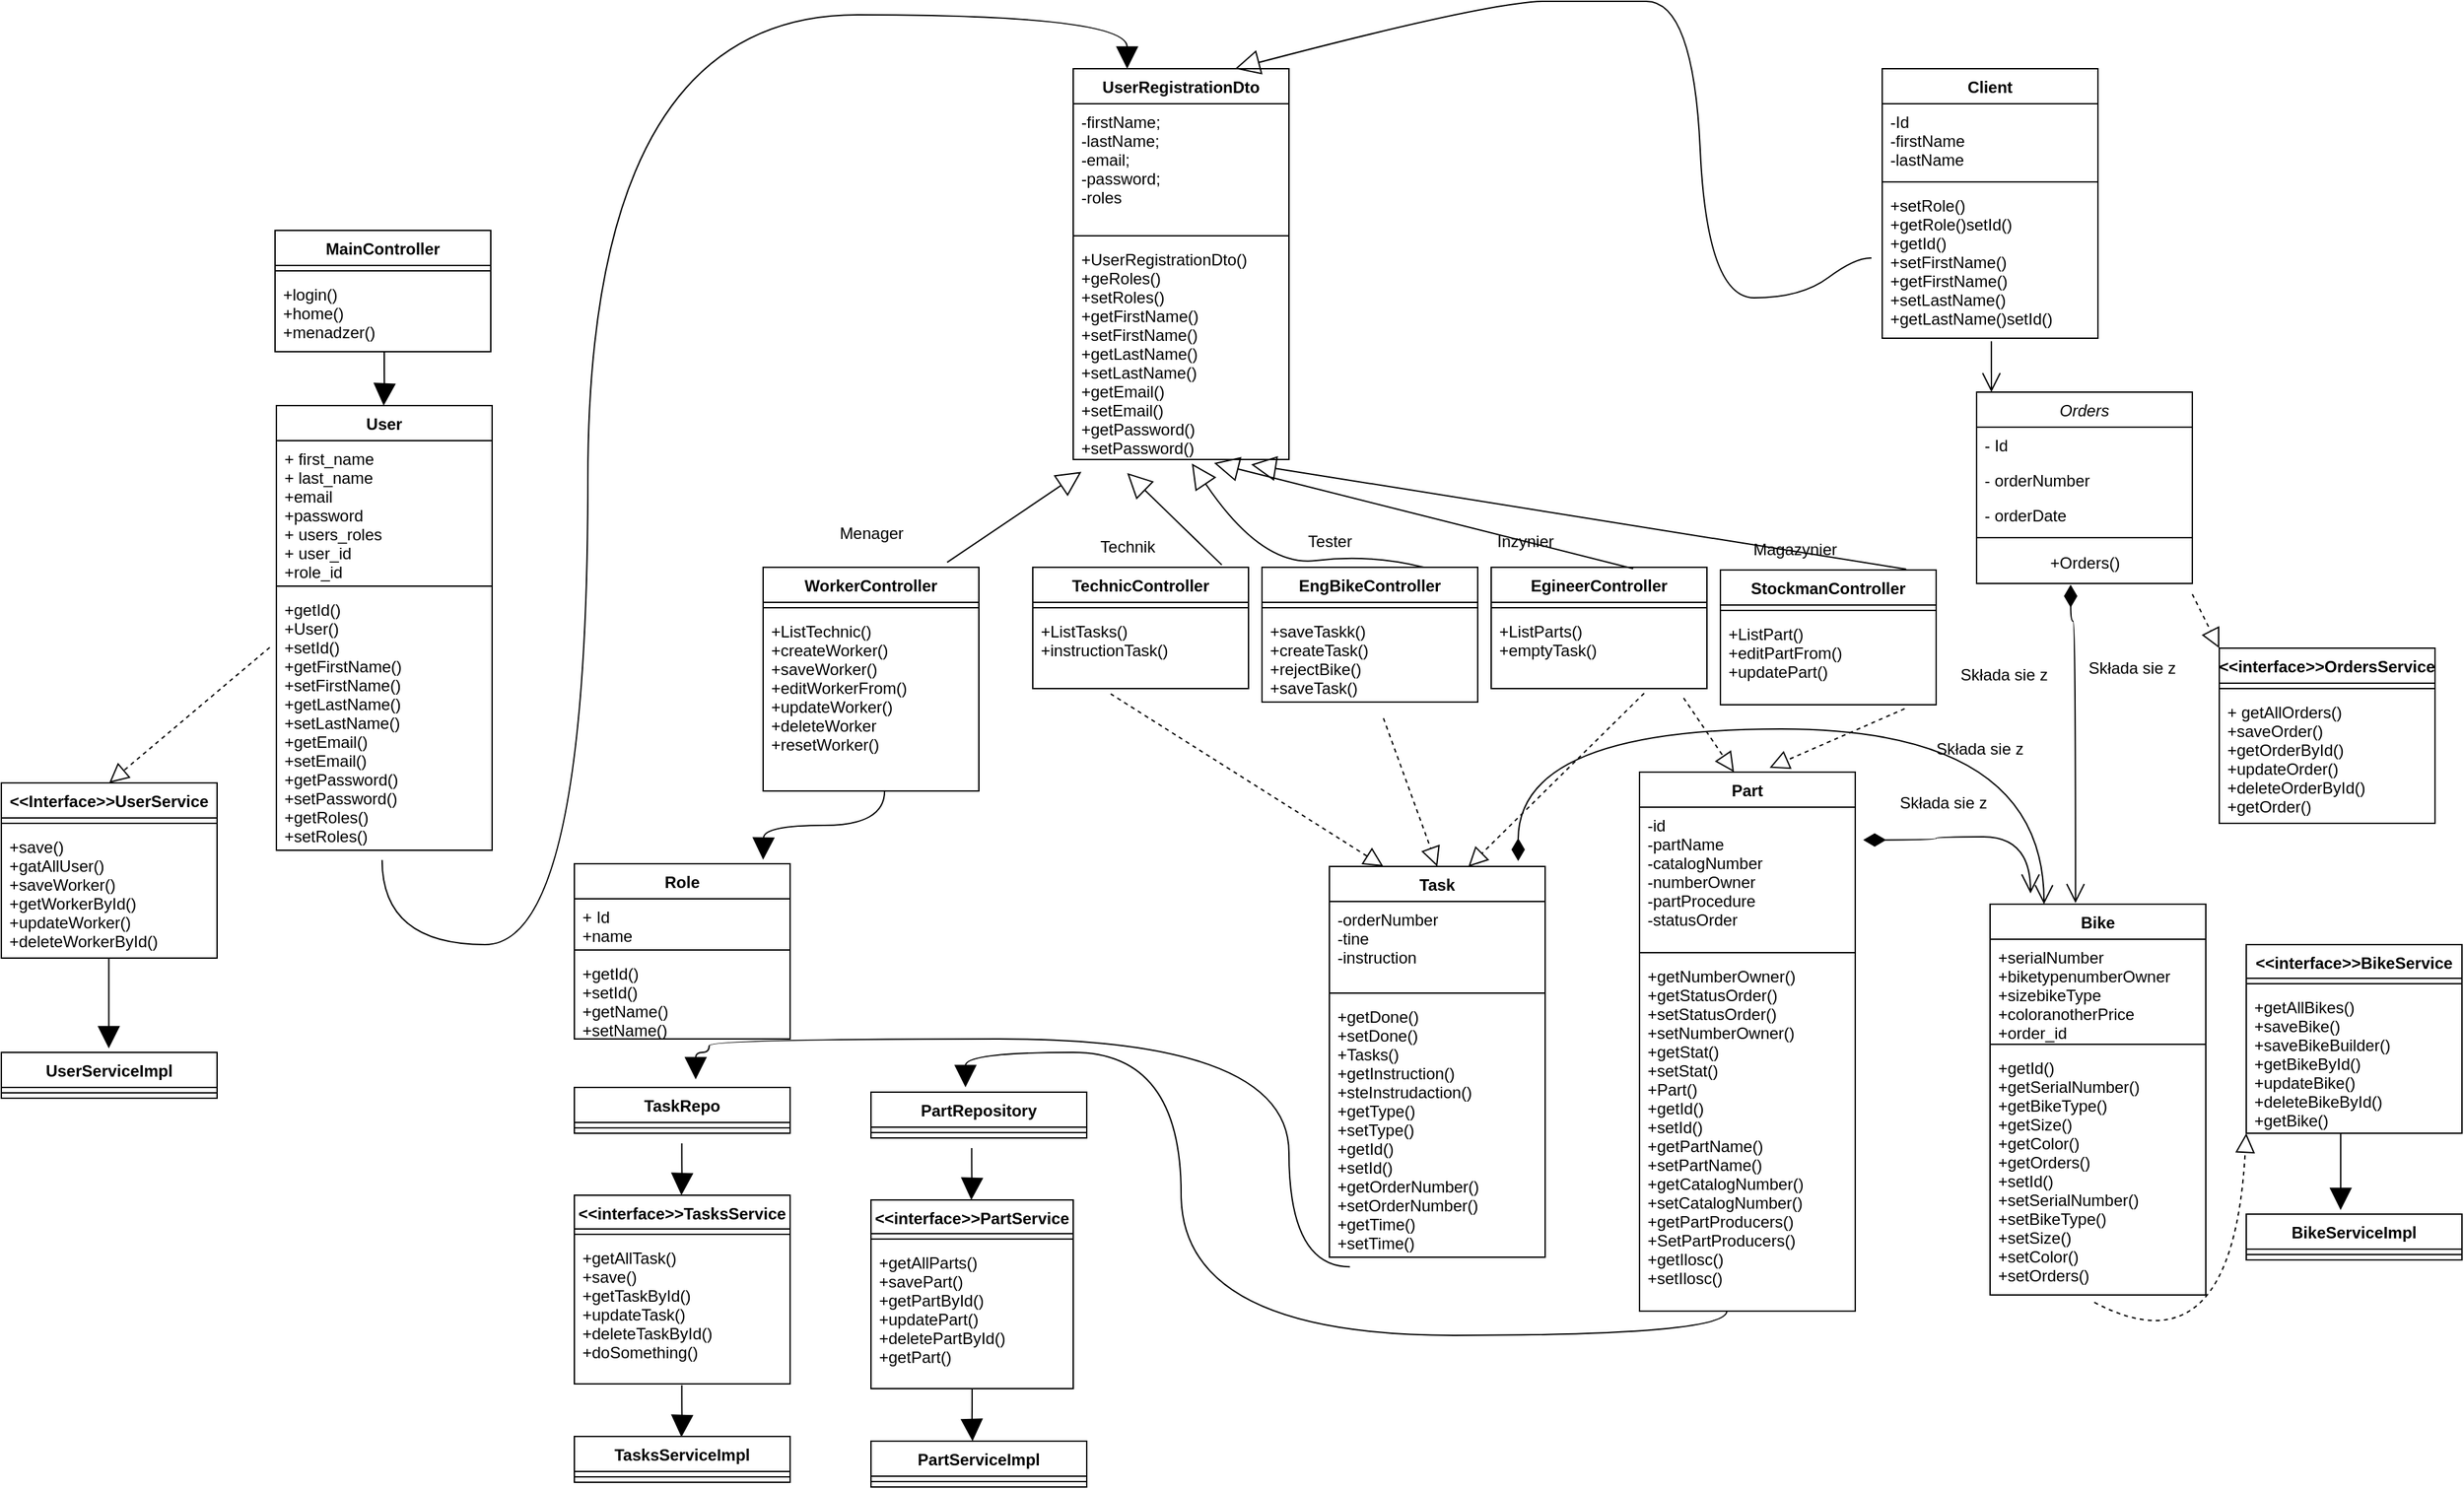 <mxfile version="20.8.10" type="device"><diagram id="C5RBs43oDa-KdzZeNtuy" name="Page-1"><mxGraphModel dx="4467" dy="2949" grid="1" gridSize="10" guides="1" tooltips="1" connect="1" arrows="1" fold="1" page="1" pageScale="1" pageWidth="827" pageHeight="1169" math="0" shadow="0"><root><mxCell id="WIyWlLk6GJQsqaUBKTNV-0"/><mxCell id="WIyWlLk6GJQsqaUBKTNV-1" parent="WIyWlLk6GJQsqaUBKTNV-0"/><mxCell id="zkfFHV4jXpPFQw0GAbJ--0" value="Orders" style="swimlane;fontStyle=2;align=center;verticalAlign=top;childLayout=stackLayout;horizontal=1;startSize=26;horizontalStack=0;resizeParent=1;resizeLast=0;collapsible=1;marginBottom=0;rounded=0;shadow=0;strokeWidth=1;" parent="WIyWlLk6GJQsqaUBKTNV-1" vertex="1"><mxGeometry x="870" width="160" height="142" as="geometry"><mxRectangle x="230" y="140" width="160" height="26" as="alternateBounds"/></mxGeometry></mxCell><mxCell id="zkfFHV4jXpPFQw0GAbJ--1" value="- Id" style="text;align=left;verticalAlign=top;spacingLeft=4;spacingRight=4;overflow=hidden;rotatable=0;points=[[0,0.5],[1,0.5]];portConstraint=eastwest;" parent="zkfFHV4jXpPFQw0GAbJ--0" vertex="1"><mxGeometry y="26" width="160" height="26" as="geometry"/></mxCell><mxCell id="zkfFHV4jXpPFQw0GAbJ--2" value="- orderNumber" style="text;align=left;verticalAlign=top;spacingLeft=4;spacingRight=4;overflow=hidden;rotatable=0;points=[[0,0.5],[1,0.5]];portConstraint=eastwest;rounded=0;shadow=0;html=0;" parent="zkfFHV4jXpPFQw0GAbJ--0" vertex="1"><mxGeometry y="52" width="160" height="26" as="geometry"/></mxCell><mxCell id="zkfFHV4jXpPFQw0GAbJ--3" value="- orderDate" style="text;align=left;verticalAlign=top;spacingLeft=4;spacingRight=4;overflow=hidden;rotatable=0;points=[[0,0.5],[1,0.5]];portConstraint=eastwest;rounded=0;shadow=0;html=0;" parent="zkfFHV4jXpPFQw0GAbJ--0" vertex="1"><mxGeometry y="78" width="160" height="26" as="geometry"/></mxCell><mxCell id="zkfFHV4jXpPFQw0GAbJ--4" value="" style="line;html=1;strokeWidth=1;align=left;verticalAlign=middle;spacingTop=-1;spacingLeft=3;spacingRight=3;rotatable=0;labelPosition=right;points=[];portConstraint=eastwest;" parent="zkfFHV4jXpPFQw0GAbJ--0" vertex="1"><mxGeometry y="104" width="160" height="8" as="geometry"/></mxCell><mxCell id="Ha2MpZhJgFGLbet5hTbM-0" value="+Orders()" style="text;html=1;align=center;verticalAlign=middle;resizable=0;points=[];autosize=1;strokeColor=none;fillColor=none;" parent="zkfFHV4jXpPFQw0GAbJ--0" vertex="1"><mxGeometry y="112" width="160" height="30" as="geometry"/></mxCell><mxCell id="8ia0QLCryKvOfDeZeulr-72" value="&lt;&lt;interface&gt;&gt;OrdersService" style="swimlane;fontStyle=1;align=center;verticalAlign=top;childLayout=stackLayout;horizontal=1;startSize=26;horizontalStack=0;resizeParent=1;resizeParentMax=0;resizeLast=0;collapsible=1;marginBottom=0;" parent="WIyWlLk6GJQsqaUBKTNV-1" vertex="1"><mxGeometry x="1050" y="190" width="160" height="130" as="geometry"/></mxCell><mxCell id="8ia0QLCryKvOfDeZeulr-74" value="" style="line;strokeWidth=1;fillColor=none;align=left;verticalAlign=middle;spacingTop=-1;spacingLeft=3;spacingRight=3;rotatable=0;labelPosition=right;points=[];portConstraint=eastwest;strokeColor=inherit;" parent="8ia0QLCryKvOfDeZeulr-72" vertex="1"><mxGeometry y="26" width="160" height="8" as="geometry"/></mxCell><mxCell id="8ia0QLCryKvOfDeZeulr-75" value="+ getAllOrders()&#10;+saveOrder()&#10;+getOrderById()&#10;+updateOrder()&#10;+deleteOrderById()&#10;+getOrder()" style="text;strokeColor=none;fillColor=none;align=left;verticalAlign=top;spacingLeft=4;spacingRight=4;overflow=hidden;rotatable=0;points=[[0,0.5],[1,0.5]];portConstraint=eastwest;" parent="8ia0QLCryKvOfDeZeulr-72" vertex="1"><mxGeometry y="34" width="160" height="96" as="geometry"/></mxCell><mxCell id="8ia0QLCryKvOfDeZeulr-92" value="Role" style="swimlane;fontStyle=1;align=center;verticalAlign=top;childLayout=stackLayout;horizontal=1;startSize=26;horizontalStack=0;resizeParent=1;resizeParentMax=0;resizeLast=0;collapsible=1;marginBottom=0;" parent="WIyWlLk6GJQsqaUBKTNV-1" vertex="1"><mxGeometry x="-170" y="350" width="160" height="130" as="geometry"/></mxCell><mxCell id="8ia0QLCryKvOfDeZeulr-93" value="+ Id&#10;+name" style="text;strokeColor=none;fillColor=none;align=left;verticalAlign=top;spacingLeft=4;spacingRight=4;overflow=hidden;rotatable=0;points=[[0,0.5],[1,0.5]];portConstraint=eastwest;" parent="8ia0QLCryKvOfDeZeulr-92" vertex="1"><mxGeometry y="26" width="160" height="34" as="geometry"/></mxCell><mxCell id="8ia0QLCryKvOfDeZeulr-94" value="" style="line;strokeWidth=1;fillColor=none;align=left;verticalAlign=middle;spacingTop=-1;spacingLeft=3;spacingRight=3;rotatable=0;labelPosition=right;points=[];portConstraint=eastwest;strokeColor=inherit;" parent="8ia0QLCryKvOfDeZeulr-92" vertex="1"><mxGeometry y="60" width="160" height="8" as="geometry"/></mxCell><mxCell id="8ia0QLCryKvOfDeZeulr-95" value="+getId()&#10;+setId()&#10;+getName()&#10;+setName()" style="text;strokeColor=none;fillColor=none;align=left;verticalAlign=top;spacingLeft=4;spacingRight=4;overflow=hidden;rotatable=0;points=[[0,0.5],[1,0.5]];portConstraint=eastwest;" parent="8ia0QLCryKvOfDeZeulr-92" vertex="1"><mxGeometry y="68" width="160" height="62" as="geometry"/></mxCell><mxCell id="8ia0QLCryKvOfDeZeulr-96" value="WorkerController" style="swimlane;fontStyle=1;align=center;verticalAlign=top;childLayout=stackLayout;horizontal=1;startSize=26;horizontalStack=0;resizeParent=1;resizeParentMax=0;resizeLast=0;collapsible=1;marginBottom=0;" parent="WIyWlLk6GJQsqaUBKTNV-1" vertex="1"><mxGeometry x="-30" y="130" width="160" height="166" as="geometry"/></mxCell><mxCell id="8ia0QLCryKvOfDeZeulr-98" value="" style="line;strokeWidth=1;fillColor=none;align=left;verticalAlign=middle;spacingTop=-1;spacingLeft=3;spacingRight=3;rotatable=0;labelPosition=right;points=[];portConstraint=eastwest;strokeColor=inherit;" parent="8ia0QLCryKvOfDeZeulr-96" vertex="1"><mxGeometry y="26" width="160" height="8" as="geometry"/></mxCell><mxCell id="8ia0QLCryKvOfDeZeulr-99" value="+ListTechnic()&#10;+createWorker()&#10;+saveWorker()&#10;+editWorkerFrom()&#10;+updateWorker()&#10;+deleteWorker&#10;+resetWorker()" style="text;strokeColor=none;fillColor=none;align=left;verticalAlign=top;spacingLeft=4;spacingRight=4;overflow=hidden;rotatable=0;points=[[0,0.5],[1,0.5]];portConstraint=eastwest;" parent="8ia0QLCryKvOfDeZeulr-96" vertex="1"><mxGeometry y="34" width="160" height="132" as="geometry"/></mxCell><mxCell id="8ia0QLCryKvOfDeZeulr-104" value="Client" style="swimlane;fontStyle=1;align=center;verticalAlign=top;childLayout=stackLayout;horizontal=1;startSize=26;horizontalStack=0;resizeParent=1;resizeParentMax=0;resizeLast=0;collapsible=1;marginBottom=0;" parent="WIyWlLk6GJQsqaUBKTNV-1" vertex="1"><mxGeometry x="800" y="-240" width="160" height="200" as="geometry"/></mxCell><mxCell id="8ia0QLCryKvOfDeZeulr-105" value="-Id&#10;-firstName&#10;-lastName" style="text;strokeColor=none;fillColor=none;align=left;verticalAlign=top;spacingLeft=4;spacingRight=4;overflow=hidden;rotatable=0;points=[[0,0.5],[1,0.5]];portConstraint=eastwest;" parent="8ia0QLCryKvOfDeZeulr-104" vertex="1"><mxGeometry y="26" width="160" height="54" as="geometry"/></mxCell><mxCell id="8ia0QLCryKvOfDeZeulr-106" value="" style="line;strokeWidth=1;fillColor=none;align=left;verticalAlign=middle;spacingTop=-1;spacingLeft=3;spacingRight=3;rotatable=0;labelPosition=right;points=[];portConstraint=eastwest;strokeColor=inherit;" parent="8ia0QLCryKvOfDeZeulr-104" vertex="1"><mxGeometry y="80" width="160" height="8" as="geometry"/></mxCell><mxCell id="8ia0QLCryKvOfDeZeulr-107" value="+setRole()&#10;+getRole()setId()&#10;+getId()&#10;+setFirstName()&#10;+getFirstName()&#10;+setLastName()&#10;+getLastName()setId()" style="text;strokeColor=none;fillColor=none;align=left;verticalAlign=top;spacingLeft=4;spacingRight=4;overflow=hidden;rotatable=0;points=[[0,0.5],[1,0.5]];portConstraint=eastwest;" parent="8ia0QLCryKvOfDeZeulr-104" vertex="1"><mxGeometry y="88" width="160" height="112" as="geometry"/></mxCell><mxCell id="8ia0QLCryKvOfDeZeulr-108" value="" style="endArrow=block;endFill=1;html=1;edgeStyle=orthogonalEdgeStyle;align=left;verticalAlign=top;rounded=0;startSize=14;endSize=14;sourcePerimeterSpacing=8;targetPerimeterSpacing=8;curved=1;exitX=0.563;exitY=1;exitDx=0;exitDy=0;exitPerimeter=0;" parent="WIyWlLk6GJQsqaUBKTNV-1" source="8ia0QLCryKvOfDeZeulr-99" edge="1"><mxGeometry x="-1" relative="1" as="geometry"><mxPoint x="140" y="340" as="sourcePoint"/><mxPoint x="-30" y="347" as="targetPoint"/></mxGeometry></mxCell><mxCell id="8ia0QLCryKvOfDeZeulr-110" value="Bike" style="swimlane;fontStyle=1;align=center;verticalAlign=top;childLayout=stackLayout;horizontal=1;startSize=26;horizontalStack=0;resizeParent=1;resizeParentMax=0;resizeLast=0;collapsible=1;marginBottom=0;" parent="WIyWlLk6GJQsqaUBKTNV-1" vertex="1"><mxGeometry x="880" y="380" width="160" height="290" as="geometry"/></mxCell><mxCell id="8ia0QLCryKvOfDeZeulr-111" value="+serialNumber&#10;+biketypenumberOwner&#10;+sizebikeType&#10;+coloranotherPrice&#10;+order_id" style="text;strokeColor=none;fillColor=none;align=left;verticalAlign=top;spacingLeft=4;spacingRight=4;overflow=hidden;rotatable=0;points=[[0,0.5],[1,0.5]];portConstraint=eastwest;" parent="8ia0QLCryKvOfDeZeulr-110" vertex="1"><mxGeometry y="26" width="160" height="74" as="geometry"/></mxCell><mxCell id="8ia0QLCryKvOfDeZeulr-112" value="" style="line;strokeWidth=1;fillColor=none;align=left;verticalAlign=middle;spacingTop=-1;spacingLeft=3;spacingRight=3;rotatable=0;labelPosition=right;points=[];portConstraint=eastwest;strokeColor=inherit;" parent="8ia0QLCryKvOfDeZeulr-110" vertex="1"><mxGeometry y="100" width="160" height="8" as="geometry"/></mxCell><mxCell id="8ia0QLCryKvOfDeZeulr-113" value="+getId()&#10;+getSerialNumber()&#10;+getBikeType()&#10;+getSize()&#10;+getColor()&#10;+getOrders()&#10;+setId()&#10;+setSerialNumber()&#10;+setBikeType()&#10;+setSize()&#10;+setColor()&#10;+setOrders()" style="text;strokeColor=none;fillColor=none;align=left;verticalAlign=top;spacingLeft=4;spacingRight=4;overflow=hidden;rotatable=0;points=[[0,0.5],[1,0.5]];portConstraint=eastwest;" parent="8ia0QLCryKvOfDeZeulr-110" vertex="1"><mxGeometry y="108" width="160" height="182" as="geometry"/></mxCell><mxCell id="8ia0QLCryKvOfDeZeulr-114" value="" style="endArrow=open;html=1;endSize=12;startArrow=diamondThin;startSize=14;startFill=1;edgeStyle=orthogonalEdgeStyle;align=left;verticalAlign=bottom;rounded=0;sourcePerimeterSpacing=8;targetPerimeterSpacing=8;curved=1;entryX=0.396;entryY=-0.003;entryDx=0;entryDy=0;entryPerimeter=0;exitX=0.436;exitY=1.029;exitDx=0;exitDy=0;exitPerimeter=0;" parent="WIyWlLk6GJQsqaUBKTNV-1" source="Ha2MpZhJgFGLbet5hTbM-0" target="8ia0QLCryKvOfDeZeulr-110" edge="1"><mxGeometry x="-1" y="13" relative="1" as="geometry"><mxPoint x="939.39" y="62" as="sourcePoint"/><mxPoint x="938.89" y="130" as="targetPoint"/><Array as="points"><mxPoint x="940" y="170"/><mxPoint x="943" y="170"/></Array><mxPoint x="-2" y="-8" as="offset"/></mxGeometry></mxCell><mxCell id="8ia0QLCryKvOfDeZeulr-115" value="" style="endArrow=open;endFill=1;endSize=12;html=1;rounded=0;sourcePerimeterSpacing=8;targetPerimeterSpacing=8;curved=1;exitX=0.506;exitY=1.02;exitDx=0;exitDy=0;exitPerimeter=0;" parent="WIyWlLk6GJQsqaUBKTNV-1" source="8ia0QLCryKvOfDeZeulr-107" edge="1"><mxGeometry width="160" relative="1" as="geometry"><mxPoint x="680" y="20" as="sourcePoint"/><mxPoint x="881" as="targetPoint"/></mxGeometry></mxCell><mxCell id="8ia0QLCryKvOfDeZeulr-116" value="Składa sie z" style="text;html=1;align=center;verticalAlign=middle;resizable=0;points=[];autosize=1;strokeColor=none;fillColor=none;" parent="WIyWlLk6GJQsqaUBKTNV-1" vertex="1"><mxGeometry x="940" y="190" width="90" height="30" as="geometry"/></mxCell><mxCell id="8ia0QLCryKvOfDeZeulr-117" value="User" style="swimlane;fontStyle=1;align=center;verticalAlign=top;childLayout=stackLayout;horizontal=1;startSize=26;horizontalStack=0;resizeParent=1;resizeParentMax=0;resizeLast=0;collapsible=1;marginBottom=0;" parent="WIyWlLk6GJQsqaUBKTNV-1" vertex="1"><mxGeometry x="-391" y="10" width="160" height="330" as="geometry"/></mxCell><mxCell id="8ia0QLCryKvOfDeZeulr-118" value="+ first_name&#10;+ last_name&#10;+email&#10;+password&#10;+ users_roles&#10;+ user_id&#10;+role_id&#10;" style="text;strokeColor=none;fillColor=none;align=left;verticalAlign=top;spacingLeft=4;spacingRight=4;overflow=hidden;rotatable=0;points=[[0,0.5],[1,0.5]];portConstraint=eastwest;" parent="8ia0QLCryKvOfDeZeulr-117" vertex="1"><mxGeometry y="26" width="160" height="104" as="geometry"/></mxCell><mxCell id="8ia0QLCryKvOfDeZeulr-119" value="" style="line;strokeWidth=1;fillColor=none;align=left;verticalAlign=middle;spacingTop=-1;spacingLeft=3;spacingRight=3;rotatable=0;labelPosition=right;points=[];portConstraint=eastwest;strokeColor=inherit;" parent="8ia0QLCryKvOfDeZeulr-117" vertex="1"><mxGeometry y="130" width="160" height="8" as="geometry"/></mxCell><mxCell id="8ia0QLCryKvOfDeZeulr-120" value="+getId()&#10;+User()&#10;+setId()&#10;+getFirstName()&#10;+setFirstName()&#10;+getLastName()&#10;+setLastName()&#10;+getEmail()&#10;+setEmail()&#10;+getPassword()&#10;+setPassword()&#10;+getRoles()&#10;+setRoles()" style="text;strokeColor=none;fillColor=none;align=left;verticalAlign=top;spacingLeft=4;spacingRight=4;overflow=hidden;rotatable=0;points=[[0,0.5],[1,0.5]];portConstraint=eastwest;" parent="8ia0QLCryKvOfDeZeulr-117" vertex="1"><mxGeometry y="138" width="160" height="192" as="geometry"/></mxCell><mxCell id="Ha2MpZhJgFGLbet5hTbM-5" value="" style="endArrow=block;dashed=1;endFill=0;endSize=12;html=1;rounded=0;sourcePerimeterSpacing=8;targetPerimeterSpacing=8;curved=1;exitX=0.483;exitY=1.03;exitDx=0;exitDy=0;exitPerimeter=0;entryX=0;entryY=1;entryDx=0;entryDy=0;" parent="WIyWlLk6GJQsqaUBKTNV-1" source="8ia0QLCryKvOfDeZeulr-113" target="Ha2MpZhJgFGLbet5hTbM-6" edge="1"><mxGeometry width="160" relative="1" as="geometry"><mxPoint x="440" y="360" as="sourcePoint"/><mxPoint x="957" y="750" as="targetPoint"/><Array as="points"><mxPoint x="1060" y="730"/></Array></mxGeometry></mxCell><mxCell id="Ha2MpZhJgFGLbet5hTbM-6" value="&lt;&lt;interface&gt;&gt;BikeService" style="swimlane;fontStyle=1;align=center;verticalAlign=top;childLayout=stackLayout;horizontal=1;startSize=25;horizontalStack=0;resizeParent=1;resizeParentMax=0;resizeLast=0;collapsible=1;marginBottom=0;" parent="WIyWlLk6GJQsqaUBKTNV-1" vertex="1"><mxGeometry x="1070" y="410" width="160" height="140" as="geometry"/></mxCell><mxCell id="Ha2MpZhJgFGLbet5hTbM-8" value="" style="line;strokeWidth=1;fillColor=none;align=left;verticalAlign=middle;spacingTop=-1;spacingLeft=3;spacingRight=3;rotatable=0;labelPosition=right;points=[];portConstraint=eastwest;strokeColor=inherit;" parent="Ha2MpZhJgFGLbet5hTbM-6" vertex="1"><mxGeometry y="25" width="160" height="8" as="geometry"/></mxCell><mxCell id="Ha2MpZhJgFGLbet5hTbM-9" value="+getAllBikes()&#10;+saveBike()&#10;+saveBikeBuilder()&#10;+getBikeById()&#10;+updateBike()&#10;+deleteBikeById()&#10;+getBike()" style="text;strokeColor=none;fillColor=none;align=left;verticalAlign=top;spacingLeft=4;spacingRight=4;overflow=hidden;rotatable=0;points=[[0,0.5],[1,0.5]];portConstraint=eastwest;" parent="Ha2MpZhJgFGLbet5hTbM-6" vertex="1"><mxGeometry y="33" width="160" height="107" as="geometry"/></mxCell><mxCell id="Ha2MpZhJgFGLbet5hTbM-22" value="" style="endArrow=block;endFill=1;html=1;edgeStyle=orthogonalEdgeStyle;align=left;verticalAlign=top;rounded=0;startSize=14;endSize=14;sourcePerimeterSpacing=8;targetPerimeterSpacing=8;curved=1;exitX=0.438;exitY=1;exitDx=0;exitDy=0;exitPerimeter=0;" parent="WIyWlLk6GJQsqaUBKTNV-1" source="Ha2MpZhJgFGLbet5hTbM-9" edge="1"><mxGeometry x="-1" relative="1" as="geometry"><mxPoint x="1155.714" y="560" as="sourcePoint"/><mxPoint x="1140" y="607" as="targetPoint"/><Array as="points"/></mxGeometry></mxCell><mxCell id="Ha2MpZhJgFGLbet5hTbM-23" value="BikeServiceImpl" style="swimlane;fontStyle=1;align=center;verticalAlign=top;childLayout=stackLayout;horizontal=1;startSize=26;horizontalStack=0;resizeParent=1;resizeParentMax=0;resizeLast=0;collapsible=1;marginBottom=0;" parent="WIyWlLk6GJQsqaUBKTNV-1" vertex="1"><mxGeometry x="1070" y="610" width="160" height="34" as="geometry"/></mxCell><mxCell id="Ha2MpZhJgFGLbet5hTbM-25" value="" style="line;strokeWidth=1;fillColor=none;align=left;verticalAlign=middle;spacingTop=-1;spacingLeft=3;spacingRight=3;rotatable=0;labelPosition=right;points=[];portConstraint=eastwest;strokeColor=inherit;" parent="Ha2MpZhJgFGLbet5hTbM-23" vertex="1"><mxGeometry y="26" width="160" height="8" as="geometry"/></mxCell><mxCell id="Ha2MpZhJgFGLbet5hTbM-27" value="&lt;&lt;Interface&gt;&gt;UserService" style="swimlane;fontStyle=1;align=center;verticalAlign=top;childLayout=stackLayout;horizontal=1;startSize=26;horizontalStack=0;resizeParent=1;resizeParentMax=0;resizeLast=0;collapsible=1;marginBottom=0;" parent="WIyWlLk6GJQsqaUBKTNV-1" vertex="1"><mxGeometry x="-595" y="290" width="160" height="130" as="geometry"/></mxCell><mxCell id="Ha2MpZhJgFGLbet5hTbM-29" value="" style="line;strokeWidth=1;fillColor=none;align=left;verticalAlign=middle;spacingTop=-1;spacingLeft=3;spacingRight=3;rotatable=0;labelPosition=right;points=[];portConstraint=eastwest;strokeColor=inherit;" parent="Ha2MpZhJgFGLbet5hTbM-27" vertex="1"><mxGeometry y="26" width="160" height="8" as="geometry"/></mxCell><mxCell id="Ha2MpZhJgFGLbet5hTbM-30" value="+save()&#10;+gatAllUser()&#10;+saveWorker()&#10;+getWorkerById()&#10;+updateWorker()&#10;+deleteWorkerById()" style="text;strokeColor=none;fillColor=none;align=left;verticalAlign=top;spacingLeft=4;spacingRight=4;overflow=hidden;rotatable=0;points=[[0,0.5],[1,0.5]];portConstraint=eastwest;" parent="Ha2MpZhJgFGLbet5hTbM-27" vertex="1"><mxGeometry y="34" width="160" height="96" as="geometry"/></mxCell><mxCell id="Ha2MpZhJgFGLbet5hTbM-31" value="" style="endArrow=block;dashed=1;endFill=0;endSize=12;html=1;rounded=0;sourcePerimeterSpacing=8;targetPerimeterSpacing=8;curved=1;exitX=-0.031;exitY=0.216;exitDx=0;exitDy=0;exitPerimeter=0;entryX=0.5;entryY=0;entryDx=0;entryDy=0;" parent="WIyWlLk6GJQsqaUBKTNV-1" source="8ia0QLCryKvOfDeZeulr-120" target="Ha2MpZhJgFGLbet5hTbM-27" edge="1"><mxGeometry width="160" relative="1" as="geometry"><mxPoint x="-355.0" y="340.0" as="sourcePoint"/><mxPoint x="-495" y="250" as="targetPoint"/></mxGeometry></mxCell><mxCell id="Ha2MpZhJgFGLbet5hTbM-32" value="" style="endArrow=block;endFill=1;html=1;edgeStyle=orthogonalEdgeStyle;align=left;verticalAlign=top;rounded=0;startSize=14;endSize=14;sourcePerimeterSpacing=8;targetPerimeterSpacing=8;curved=1;" parent="WIyWlLk6GJQsqaUBKTNV-1" edge="1"><mxGeometry x="-1" relative="1" as="geometry"><mxPoint x="-515.28" y="420" as="sourcePoint"/><mxPoint x="-515.28" y="487" as="targetPoint"/><Array as="points"><mxPoint x="-515.28" y="487"/></Array></mxGeometry></mxCell><mxCell id="Ha2MpZhJgFGLbet5hTbM-33" value="UserServiceImpl" style="swimlane;fontStyle=1;align=center;verticalAlign=top;childLayout=stackLayout;horizontal=1;startSize=26;horizontalStack=0;resizeParent=1;resizeParentMax=0;resizeLast=0;collapsible=1;marginBottom=0;" parent="WIyWlLk6GJQsqaUBKTNV-1" vertex="1"><mxGeometry x="-595" y="490" width="160" height="34" as="geometry"/></mxCell><mxCell id="Ha2MpZhJgFGLbet5hTbM-35" value="" style="line;strokeWidth=1;fillColor=none;align=left;verticalAlign=middle;spacingTop=-1;spacingLeft=3;spacingRight=3;rotatable=0;labelPosition=right;points=[];portConstraint=eastwest;strokeColor=inherit;" parent="Ha2MpZhJgFGLbet5hTbM-33" vertex="1"><mxGeometry y="26" width="160" height="8" as="geometry"/></mxCell><mxCell id="Ha2MpZhJgFGLbet5hTbM-42" value="EgineerController" style="swimlane;fontStyle=1;align=center;verticalAlign=top;childLayout=stackLayout;horizontal=1;startSize=26;horizontalStack=0;resizeParent=1;resizeParentMax=0;resizeLast=0;collapsible=1;marginBottom=0;" parent="WIyWlLk6GJQsqaUBKTNV-1" vertex="1"><mxGeometry x="510" y="130" width="160" height="90" as="geometry"/></mxCell><mxCell id="Ha2MpZhJgFGLbet5hTbM-44" value="" style="line;strokeWidth=1;fillColor=none;align=left;verticalAlign=middle;spacingTop=-1;spacingLeft=3;spacingRight=3;rotatable=0;labelPosition=right;points=[];portConstraint=eastwest;strokeColor=inherit;" parent="Ha2MpZhJgFGLbet5hTbM-42" vertex="1"><mxGeometry y="26" width="160" height="8" as="geometry"/></mxCell><mxCell id="Ha2MpZhJgFGLbet5hTbM-45" value="+ListParts()&#10;+emptyTask()&#10;" style="text;strokeColor=none;fillColor=none;align=left;verticalAlign=top;spacingLeft=4;spacingRight=4;overflow=hidden;rotatable=0;points=[[0,0.5],[1,0.5]];portConstraint=eastwest;" parent="Ha2MpZhJgFGLbet5hTbM-42" vertex="1"><mxGeometry y="34" width="160" height="56" as="geometry"/></mxCell><mxCell id="Ha2MpZhJgFGLbet5hTbM-46" value="EngBikeController" style="swimlane;fontStyle=1;align=center;verticalAlign=top;childLayout=stackLayout;horizontal=1;startSize=26;horizontalStack=0;resizeParent=1;resizeParentMax=0;resizeLast=0;collapsible=1;marginBottom=0;" parent="WIyWlLk6GJQsqaUBKTNV-1" vertex="1"><mxGeometry x="340" y="130" width="160" height="100" as="geometry"/></mxCell><mxCell id="Ha2MpZhJgFGLbet5hTbM-48" value="" style="line;strokeWidth=1;fillColor=none;align=left;verticalAlign=middle;spacingTop=-1;spacingLeft=3;spacingRight=3;rotatable=0;labelPosition=right;points=[];portConstraint=eastwest;strokeColor=inherit;" parent="Ha2MpZhJgFGLbet5hTbM-46" vertex="1"><mxGeometry y="26" width="160" height="8" as="geometry"/></mxCell><mxCell id="Ha2MpZhJgFGLbet5hTbM-49" value="+saveTaskk()&#10;+createTask()&#10;+rejectBike()&#10;+saveTask()&#10;" style="text;strokeColor=none;fillColor=none;align=left;verticalAlign=top;spacingLeft=4;spacingRight=4;overflow=hidden;rotatable=0;points=[[0,0.5],[1,0.5]];portConstraint=eastwest;" parent="Ha2MpZhJgFGLbet5hTbM-46" vertex="1"><mxGeometry y="34" width="160" height="66" as="geometry"/></mxCell><mxCell id="Ha2MpZhJgFGLbet5hTbM-50" value="Tester" style="text;html=1;align=center;verticalAlign=middle;resizable=0;points=[];autosize=1;strokeColor=none;fillColor=none;" parent="WIyWlLk6GJQsqaUBKTNV-1" vertex="1"><mxGeometry x="360" y="96" width="60" height="30" as="geometry"/></mxCell><mxCell id="Ha2MpZhJgFGLbet5hTbM-51" value="Inzynier" style="text;html=1;align=center;verticalAlign=middle;resizable=0;points=[];autosize=1;strokeColor=none;fillColor=none;" parent="WIyWlLk6GJQsqaUBKTNV-1" vertex="1"><mxGeometry x="500" y="96" width="70" height="30" as="geometry"/></mxCell><mxCell id="Ha2MpZhJgFGLbet5hTbM-52" value="StockmanController" style="swimlane;fontStyle=1;align=center;verticalAlign=top;childLayout=stackLayout;horizontal=1;startSize=26;horizontalStack=0;resizeParent=1;resizeParentMax=0;resizeLast=0;collapsible=1;marginBottom=0;" parent="WIyWlLk6GJQsqaUBKTNV-1" vertex="1"><mxGeometry x="680" y="132" width="160" height="100" as="geometry"/></mxCell><mxCell id="Ha2MpZhJgFGLbet5hTbM-54" value="" style="line;strokeWidth=1;fillColor=none;align=left;verticalAlign=middle;spacingTop=-1;spacingLeft=3;spacingRight=3;rotatable=0;labelPosition=right;points=[];portConstraint=eastwest;strokeColor=inherit;" parent="Ha2MpZhJgFGLbet5hTbM-52" vertex="1"><mxGeometry y="26" width="160" height="8" as="geometry"/></mxCell><mxCell id="Ha2MpZhJgFGLbet5hTbM-55" value="+ListPart()&#10;+editPartFrom()&#10;+updatePart()" style="text;strokeColor=none;fillColor=none;align=left;verticalAlign=top;spacingLeft=4;spacingRight=4;overflow=hidden;rotatable=0;points=[[0,0.5],[1,0.5]];portConstraint=eastwest;" parent="Ha2MpZhJgFGLbet5hTbM-52" vertex="1"><mxGeometry y="34" width="160" height="66" as="geometry"/></mxCell><mxCell id="Ha2MpZhJgFGLbet5hTbM-56" value="Magazynier" style="text;html=1;align=center;verticalAlign=middle;resizable=0;points=[];autosize=1;strokeColor=none;fillColor=none;" parent="WIyWlLk6GJQsqaUBKTNV-1" vertex="1"><mxGeometry x="690" y="102" width="90" height="30" as="geometry"/></mxCell><mxCell id="Ha2MpZhJgFGLbet5hTbM-57" value="TechnicController" style="swimlane;fontStyle=1;align=center;verticalAlign=top;childLayout=stackLayout;horizontal=1;startSize=26;horizontalStack=0;resizeParent=1;resizeParentMax=0;resizeLast=0;collapsible=1;marginBottom=0;" parent="WIyWlLk6GJQsqaUBKTNV-1" vertex="1"><mxGeometry x="170" y="130" width="160" height="90" as="geometry"/></mxCell><mxCell id="Ha2MpZhJgFGLbet5hTbM-59" value="" style="line;strokeWidth=1;fillColor=none;align=left;verticalAlign=middle;spacingTop=-1;spacingLeft=3;spacingRight=3;rotatable=0;labelPosition=right;points=[];portConstraint=eastwest;strokeColor=inherit;" parent="Ha2MpZhJgFGLbet5hTbM-57" vertex="1"><mxGeometry y="26" width="160" height="8" as="geometry"/></mxCell><mxCell id="Ha2MpZhJgFGLbet5hTbM-60" value="+ListTasks()&#10;+instructionTask()" style="text;strokeColor=none;fillColor=none;align=left;verticalAlign=top;spacingLeft=4;spacingRight=4;overflow=hidden;rotatable=0;points=[[0,0.5],[1,0.5]];portConstraint=eastwest;" parent="Ha2MpZhJgFGLbet5hTbM-57" vertex="1"><mxGeometry y="34" width="160" height="56" as="geometry"/></mxCell><mxCell id="Ha2MpZhJgFGLbet5hTbM-61" value="Menager" style="text;html=1;align=center;verticalAlign=middle;resizable=0;points=[];autosize=1;strokeColor=none;fillColor=none;" parent="WIyWlLk6GJQsqaUBKTNV-1" vertex="1"><mxGeometry x="15" y="90" width="70" height="30" as="geometry"/></mxCell><mxCell id="Ha2MpZhJgFGLbet5hTbM-62" value="Technik" style="text;html=1;align=center;verticalAlign=middle;resizable=0;points=[];autosize=1;strokeColor=none;fillColor=none;" parent="WIyWlLk6GJQsqaUBKTNV-1" vertex="1"><mxGeometry x="210" y="100" width="60" height="30" as="geometry"/></mxCell><mxCell id="Ha2MpZhJgFGLbet5hTbM-63" value="MainController" style="swimlane;fontStyle=1;align=center;verticalAlign=top;childLayout=stackLayout;horizontal=1;startSize=26;horizontalStack=0;resizeParent=1;resizeParentMax=0;resizeLast=0;collapsible=1;marginBottom=0;" parent="WIyWlLk6GJQsqaUBKTNV-1" vertex="1"><mxGeometry x="-392" y="-120" width="160" height="90" as="geometry"/></mxCell><mxCell id="Ha2MpZhJgFGLbet5hTbM-65" value="" style="line;strokeWidth=1;fillColor=none;align=left;verticalAlign=middle;spacingTop=-1;spacingLeft=3;spacingRight=3;rotatable=0;labelPosition=right;points=[];portConstraint=eastwest;strokeColor=inherit;" parent="Ha2MpZhJgFGLbet5hTbM-63" vertex="1"><mxGeometry y="26" width="160" height="8" as="geometry"/></mxCell><mxCell id="Ha2MpZhJgFGLbet5hTbM-66" value="+login()&#10;+home()&#10;+menadzer()" style="text;strokeColor=none;fillColor=none;align=left;verticalAlign=top;spacingLeft=4;spacingRight=4;overflow=hidden;rotatable=0;points=[[0,0.5],[1,0.5]];portConstraint=eastwest;" parent="Ha2MpZhJgFGLbet5hTbM-63" vertex="1"><mxGeometry y="34" width="160" height="56" as="geometry"/></mxCell><mxCell id="Ha2MpZhJgFGLbet5hTbM-67" value="" style="endArrow=block;endFill=1;html=1;edgeStyle=orthogonalEdgeStyle;align=left;verticalAlign=top;rounded=0;startSize=14;endSize=14;sourcePerimeterSpacing=8;targetPerimeterSpacing=8;curved=1;" parent="WIyWlLk6GJQsqaUBKTNV-1" edge="1"><mxGeometry x="-1" relative="1" as="geometry"><mxPoint x="-311" y="-30" as="sourcePoint"/><mxPoint x="-311.42" y="10" as="targetPoint"/><Array as="points"><mxPoint x="-311"/><mxPoint x="-311"/></Array></mxGeometry></mxCell><mxCell id="Ha2MpZhJgFGLbet5hTbM-68" value="UserRegistrationDto" style="swimlane;fontStyle=1;align=center;verticalAlign=top;childLayout=stackLayout;horizontal=1;startSize=26;horizontalStack=0;resizeParent=1;resizeParentMax=0;resizeLast=0;collapsible=1;marginBottom=0;" parent="WIyWlLk6GJQsqaUBKTNV-1" vertex="1"><mxGeometry x="200" y="-240" width="160" height="290" as="geometry"/></mxCell><mxCell id="Ha2MpZhJgFGLbet5hTbM-69" value="-firstName;&#10;-lastName;&#10;-email;&#10;-password;&#10;-roles" style="text;strokeColor=none;fillColor=none;align=left;verticalAlign=top;spacingLeft=4;spacingRight=4;overflow=hidden;rotatable=0;points=[[0,0.5],[1,0.5]];portConstraint=eastwest;" parent="Ha2MpZhJgFGLbet5hTbM-68" vertex="1"><mxGeometry y="26" width="160" height="94" as="geometry"/></mxCell><mxCell id="Ha2MpZhJgFGLbet5hTbM-70" value="" style="line;strokeWidth=1;fillColor=none;align=left;verticalAlign=middle;spacingTop=-1;spacingLeft=3;spacingRight=3;rotatable=0;labelPosition=right;points=[];portConstraint=eastwest;strokeColor=inherit;" parent="Ha2MpZhJgFGLbet5hTbM-68" vertex="1"><mxGeometry y="120" width="160" height="8" as="geometry"/></mxCell><mxCell id="Ha2MpZhJgFGLbet5hTbM-71" value="+UserRegistrationDto()&#10;+geRoles()&#10;+setRoles()&#10;+getFirstName()&#10;+setFirstName()&#10;+getLastName()&#10;+setLastName()&#10;+getEmail()&#10;+setEmail()&#10;+getPassword()&#10;+setPassword()&#10;&#10;" style="text;strokeColor=none;fillColor=none;align=left;verticalAlign=top;spacingLeft=4;spacingRight=4;overflow=hidden;rotatable=0;points=[[0,0.5],[1,0.5]];portConstraint=eastwest;" parent="Ha2MpZhJgFGLbet5hTbM-68" vertex="1"><mxGeometry y="128" width="160" height="162" as="geometry"/></mxCell><mxCell id="Ha2MpZhJgFGLbet5hTbM-72" value="" style="endArrow=block;endFill=1;html=1;edgeStyle=orthogonalEdgeStyle;align=left;verticalAlign=top;rounded=0;startSize=14;endSize=14;sourcePerimeterSpacing=8;targetPerimeterSpacing=8;curved=1;exitX=0.49;exitY=1.038;exitDx=0;exitDy=0;exitPerimeter=0;entryX=0.25;entryY=0;entryDx=0;entryDy=0;" parent="WIyWlLk6GJQsqaUBKTNV-1" source="8ia0QLCryKvOfDeZeulr-120" target="Ha2MpZhJgFGLbet5hTbM-68" edge="1"><mxGeometry x="-1" relative="1" as="geometry"><mxPoint x="-270" y="390" as="sourcePoint"/><mxPoint x="510" y="-280" as="targetPoint"/><Array as="points"><mxPoint x="-313" y="410"/><mxPoint x="-160" y="410"/><mxPoint x="-160" y="-280"/><mxPoint x="240" y="-280"/></Array></mxGeometry></mxCell><mxCell id="Ha2MpZhJgFGLbet5hTbM-80" value="" style="endArrow=block;endSize=16;endFill=0;html=1;rounded=0;sourcePerimeterSpacing=8;targetPerimeterSpacing=8;curved=1;entryX=0.75;entryY=0;entryDx=0;entryDy=0;" parent="WIyWlLk6GJQsqaUBKTNV-1" source="8ia0QLCryKvOfDeZeulr-107" target="Ha2MpZhJgFGLbet5hTbM-68" edge="1"><mxGeometry y="100" width="160" relative="1" as="geometry"><mxPoint x="710" y="-310" as="sourcePoint"/><mxPoint x="330" y="-280" as="targetPoint"/><mxPoint as="offset"/><Array as="points"><mxPoint x="780" y="-100"/><mxPoint x="740" y="-70"/><mxPoint x="670" y="-70"/><mxPoint x="660" y="-290"/><mxPoint x="590" y="-290"/><mxPoint x="510" y="-290"/></Array></mxGeometry></mxCell><mxCell id="Ha2MpZhJgFGLbet5hTbM-81" value="" style="endArrow=block;endSize=16;endFill=0;html=1;rounded=0;sourcePerimeterSpacing=8;targetPerimeterSpacing=8;curved=1;entryX=0.038;entryY=1.056;entryDx=0;entryDy=0;entryPerimeter=0;exitX=0.853;exitY=-0.022;exitDx=0;exitDy=0;exitPerimeter=0;" parent="WIyWlLk6GJQsqaUBKTNV-1" source="8ia0QLCryKvOfDeZeulr-96" target="Ha2MpZhJgFGLbet5hTbM-71" edge="1"><mxGeometry y="100" width="160" relative="1" as="geometry"><mxPoint x="570" y="200" as="sourcePoint"/><mxPoint x="666" y="58" as="targetPoint"/><mxPoint as="offset"/></mxGeometry></mxCell><mxCell id="Ha2MpZhJgFGLbet5hTbM-82" value="PartRepository" style="swimlane;fontStyle=1;align=center;verticalAlign=top;childLayout=stackLayout;horizontal=1;startSize=26;horizontalStack=0;resizeParent=1;resizeParentMax=0;resizeLast=0;collapsible=1;marginBottom=0;" parent="WIyWlLk6GJQsqaUBKTNV-1" vertex="1"><mxGeometry x="50" y="519.5" width="160" height="34" as="geometry"/></mxCell><mxCell id="Ha2MpZhJgFGLbet5hTbM-84" value="" style="line;strokeWidth=1;fillColor=none;align=left;verticalAlign=middle;spacingTop=-1;spacingLeft=3;spacingRight=3;rotatable=0;labelPosition=right;points=[];portConstraint=eastwest;strokeColor=inherit;" parent="Ha2MpZhJgFGLbet5hTbM-82" vertex="1"><mxGeometry y="26" width="160" height="8" as="geometry"/></mxCell><mxCell id="Ha2MpZhJgFGLbet5hTbM-86" value="" style="endArrow=block;endSize=16;endFill=0;html=1;rounded=0;sourcePerimeterSpacing=8;targetPerimeterSpacing=8;curved=1;exitX=0.658;exitY=0.011;exitDx=0;exitDy=0;exitPerimeter=0;entryX=0.653;entryY=1.016;entryDx=0;entryDy=0;entryPerimeter=0;" parent="WIyWlLk6GJQsqaUBKTNV-1" source="Ha2MpZhJgFGLbet5hTbM-42" target="Ha2MpZhJgFGLbet5hTbM-71" edge="1"><mxGeometry y="100" width="160" relative="1" as="geometry"><mxPoint x="670" y="680" as="sourcePoint"/><mxPoint x="691" y="57" as="targetPoint"/><mxPoint as="offset"/></mxGeometry></mxCell><mxCell id="Ha2MpZhJgFGLbet5hTbM-90" value="" style="endArrow=block;dashed=1;endFill=0;endSize=12;html=1;rounded=0;sourcePerimeterSpacing=8;targetPerimeterSpacing=8;curved=1;exitX=0.892;exitY=1.125;exitDx=0;exitDy=0;exitPerimeter=0;entryX=0.438;entryY=0;entryDx=0;entryDy=0;entryPerimeter=0;" parent="WIyWlLk6GJQsqaUBKTNV-1" source="Ha2MpZhJgFGLbet5hTbM-45" target="Ha2MpZhJgFGLbet5hTbM-127" edge="1"><mxGeometry width="160" relative="1" as="geometry"><mxPoint x="710" y="2.0" as="sourcePoint"/><mxPoint x="680" y="712" as="targetPoint"/></mxGeometry></mxCell><mxCell id="Ha2MpZhJgFGLbet5hTbM-92" value="" style="endArrow=block;endSize=16;endFill=0;html=1;rounded=0;sourcePerimeterSpacing=8;targetPerimeterSpacing=8;curved=1;exitX=0.75;exitY=0;exitDx=0;exitDy=0;" parent="WIyWlLk6GJQsqaUBKTNV-1" source="Ha2MpZhJgFGLbet5hTbM-46" edge="1"><mxGeometry y="100" width="160" relative="1" as="geometry"><mxPoint x="665.28" y="370.99" as="sourcePoint"/><mxPoint x="288" y="53" as="targetPoint"/><mxPoint as="offset"/><Array as="points"><mxPoint x="420" y="120"/><mxPoint x="340" y="130"/></Array></mxGeometry></mxCell><mxCell id="Ha2MpZhJgFGLbet5hTbM-93" value="" style="endArrow=block;dashed=1;endFill=0;endSize=12;html=1;rounded=0;sourcePerimeterSpacing=8;targetPerimeterSpacing=8;curved=1;exitX=0.854;exitY=1.045;exitDx=0;exitDy=0;exitPerimeter=0;entryX=0.603;entryY=-0.008;entryDx=0;entryDy=0;entryPerimeter=0;" parent="WIyWlLk6GJQsqaUBKTNV-1" source="Ha2MpZhJgFGLbet5hTbM-55" target="Ha2MpZhJgFGLbet5hTbM-127" edge="1"><mxGeometry width="160" relative="1" as="geometry"><mxPoint x="1032.72" y="379" as="sourcePoint"/><mxPoint x="1030" y="812" as="targetPoint"/></mxGeometry></mxCell><mxCell id="Ha2MpZhJgFGLbet5hTbM-97" value="TaskRepo" style="swimlane;fontStyle=1;align=center;verticalAlign=top;childLayout=stackLayout;horizontal=1;startSize=26;horizontalStack=0;resizeParent=1;resizeParentMax=0;resizeLast=0;collapsible=1;marginBottom=0;" parent="WIyWlLk6GJQsqaUBKTNV-1" vertex="1"><mxGeometry x="-170" y="516" width="160" height="34" as="geometry"/></mxCell><mxCell id="Ha2MpZhJgFGLbet5hTbM-98" value="" style="line;strokeWidth=1;fillColor=none;align=left;verticalAlign=middle;spacingTop=-1;spacingLeft=3;spacingRight=3;rotatable=0;labelPosition=right;points=[];portConstraint=eastwest;strokeColor=inherit;" parent="Ha2MpZhJgFGLbet5hTbM-97" vertex="1"><mxGeometry y="26" width="160" height="8" as="geometry"/></mxCell><mxCell id="Ha2MpZhJgFGLbet5hTbM-99" value="&lt;&lt;interface&gt;&gt;PartService" style="swimlane;fontStyle=1;align=center;verticalAlign=top;childLayout=stackLayout;horizontal=1;startSize=25;horizontalStack=0;resizeParent=1;resizeParentMax=0;resizeLast=0;collapsible=1;marginBottom=0;" parent="WIyWlLk6GJQsqaUBKTNV-1" vertex="1"><mxGeometry x="50" y="599.5" width="150" height="140" as="geometry"/></mxCell><mxCell id="Ha2MpZhJgFGLbet5hTbM-100" value="" style="line;strokeWidth=1;fillColor=none;align=left;verticalAlign=middle;spacingTop=-1;spacingLeft=3;spacingRight=3;rotatable=0;labelPosition=right;points=[];portConstraint=eastwest;strokeColor=inherit;" parent="Ha2MpZhJgFGLbet5hTbM-99" vertex="1"><mxGeometry y="25" width="150" height="8" as="geometry"/></mxCell><mxCell id="Ha2MpZhJgFGLbet5hTbM-101" value="+getAllParts()&#10;+savePart()&#10;+getPartById()&#10;+updatePart()&#10;+deletePartById()&#10;+getPart()" style="text;strokeColor=none;fillColor=none;align=left;verticalAlign=top;spacingLeft=4;spacingRight=4;overflow=hidden;rotatable=0;points=[[0,0.5],[1,0.5]];portConstraint=eastwest;" parent="Ha2MpZhJgFGLbet5hTbM-99" vertex="1"><mxGeometry y="33" width="150" height="107" as="geometry"/></mxCell><mxCell id="Ha2MpZhJgFGLbet5hTbM-102" value="PartServiceImpl" style="swimlane;fontStyle=1;align=center;verticalAlign=top;childLayout=stackLayout;horizontal=1;startSize=26;horizontalStack=0;resizeParent=1;resizeParentMax=0;resizeLast=0;collapsible=1;marginBottom=0;" parent="WIyWlLk6GJQsqaUBKTNV-1" vertex="1"><mxGeometry x="50" y="778.5" width="160" height="34" as="geometry"/></mxCell><mxCell id="Ha2MpZhJgFGLbet5hTbM-103" value="" style="line;strokeWidth=1;fillColor=none;align=left;verticalAlign=middle;spacingTop=-1;spacingLeft=3;spacingRight=3;rotatable=0;labelPosition=right;points=[];portConstraint=eastwest;strokeColor=inherit;" parent="Ha2MpZhJgFGLbet5hTbM-102" vertex="1"><mxGeometry y="26" width="160" height="8" as="geometry"/></mxCell><mxCell id="Ha2MpZhJgFGLbet5hTbM-105" value="&lt;&lt;interface&gt;&gt;TasksService" style="swimlane;fontStyle=1;align=center;verticalAlign=top;childLayout=stackLayout;horizontal=1;startSize=25;horizontalStack=0;resizeParent=1;resizeParentMax=0;resizeLast=0;collapsible=1;marginBottom=0;" parent="WIyWlLk6GJQsqaUBKTNV-1" vertex="1"><mxGeometry x="-170" y="596" width="160" height="140" as="geometry"/></mxCell><mxCell id="Ha2MpZhJgFGLbet5hTbM-106" value="" style="line;strokeWidth=1;fillColor=none;align=left;verticalAlign=middle;spacingTop=-1;spacingLeft=3;spacingRight=3;rotatable=0;labelPosition=right;points=[];portConstraint=eastwest;strokeColor=inherit;" parent="Ha2MpZhJgFGLbet5hTbM-105" vertex="1"><mxGeometry y="25" width="160" height="8" as="geometry"/></mxCell><mxCell id="Ha2MpZhJgFGLbet5hTbM-107" value="+getAllTask()&#10;+save()&#10;+getTaskById()&#10;+updateTask()&#10;+deleteTaskById()&#10;+doSomething()" style="text;strokeColor=none;fillColor=none;align=left;verticalAlign=top;spacingLeft=4;spacingRight=4;overflow=hidden;rotatable=0;points=[[0,0.5],[1,0.5]];portConstraint=eastwest;" parent="Ha2MpZhJgFGLbet5hTbM-105" vertex="1"><mxGeometry y="33" width="160" height="107" as="geometry"/></mxCell><mxCell id="Ha2MpZhJgFGLbet5hTbM-108" value="TasksServiceImpl" style="swimlane;fontStyle=1;align=center;verticalAlign=top;childLayout=stackLayout;horizontal=1;startSize=26;horizontalStack=0;resizeParent=1;resizeParentMax=0;resizeLast=0;collapsible=1;marginBottom=0;" parent="WIyWlLk6GJQsqaUBKTNV-1" vertex="1"><mxGeometry x="-170" y="775" width="160" height="34" as="geometry"/></mxCell><mxCell id="Ha2MpZhJgFGLbet5hTbM-109" value="" style="line;strokeWidth=1;fillColor=none;align=left;verticalAlign=middle;spacingTop=-1;spacingLeft=3;spacingRight=3;rotatable=0;labelPosition=right;points=[];portConstraint=eastwest;strokeColor=inherit;" parent="Ha2MpZhJgFGLbet5hTbM-108" vertex="1"><mxGeometry y="26" width="160" height="8" as="geometry"/></mxCell><mxCell id="Ha2MpZhJgFGLbet5hTbM-110" value="" style="endArrow=block;endFill=1;html=1;edgeStyle=orthogonalEdgeStyle;align=left;verticalAlign=top;rounded=0;startSize=14;endSize=14;sourcePerimeterSpacing=8;targetPerimeterSpacing=8;curved=1;" parent="WIyWlLk6GJQsqaUBKTNV-1" edge="1"><mxGeometry x="-1" relative="1" as="geometry"><mxPoint x="-90.31" y="737" as="sourcePoint"/><mxPoint x="-90.59" y="775.5" as="targetPoint"/><Array as="points"><mxPoint x="-90.31" y="767"/><mxPoint x="-90.31" y="767"/></Array></mxGeometry></mxCell><mxCell id="Ha2MpZhJgFGLbet5hTbM-112" value="" style="endArrow=block;endFill=1;html=1;edgeStyle=orthogonalEdgeStyle;align=left;verticalAlign=top;rounded=0;startSize=14;endSize=14;sourcePerimeterSpacing=8;targetPerimeterSpacing=8;curved=1;" parent="WIyWlLk6GJQsqaUBKTNV-1" edge="1"><mxGeometry x="-1" relative="1" as="geometry"><mxPoint x="124.69" y="561" as="sourcePoint"/><mxPoint x="124.41" y="599.5" as="targetPoint"/><Array as="points"><mxPoint x="124.69" y="591"/><mxPoint x="124.69" y="591"/></Array></mxGeometry></mxCell><mxCell id="Ha2MpZhJgFGLbet5hTbM-114" value="" style="endArrow=block;endFill=1;html=1;edgeStyle=orthogonalEdgeStyle;align=left;verticalAlign=top;rounded=0;startSize=14;endSize=14;sourcePerimeterSpacing=8;targetPerimeterSpacing=8;curved=1;" parent="WIyWlLk6GJQsqaUBKTNV-1" edge="1"><mxGeometry x="-1" relative="1" as="geometry"><mxPoint x="-90.31" y="557.5" as="sourcePoint"/><mxPoint x="-90.59" y="596" as="targetPoint"/><Array as="points"><mxPoint x="-90.31" y="587.5"/><mxPoint x="-90.31" y="587.5"/></Array></mxGeometry></mxCell><mxCell id="Ha2MpZhJgFGLbet5hTbM-116" value="" style="endArrow=block;dashed=1;endFill=0;endSize=12;html=1;rounded=0;sourcePerimeterSpacing=8;targetPerimeterSpacing=8;curved=1;exitX=0.709;exitY=1.062;exitDx=0;exitDy=0;exitPerimeter=0;entryX=0.644;entryY=0.001;entryDx=0;entryDy=0;entryPerimeter=0;" parent="WIyWlLk6GJQsqaUBKTNV-1" source="Ha2MpZhJgFGLbet5hTbM-45" target="Ha2MpZhJgFGLbet5hTbM-122" edge="1"><mxGeometry width="160" relative="1" as="geometry"><mxPoint x="1032.72" y="379" as="sourcePoint"/><mxPoint x="1030.0" y="812" as="targetPoint"/></mxGeometry></mxCell><mxCell id="Ha2MpZhJgFGLbet5hTbM-117" value="" style="endArrow=block;dashed=1;endFill=0;endSize=12;html=1;rounded=0;sourcePerimeterSpacing=8;targetPerimeterSpacing=8;curved=1;exitX=0.563;exitY=1.182;exitDx=0;exitDy=0;exitPerimeter=0;entryX=0.5;entryY=0;entryDx=0;entryDy=0;" parent="WIyWlLk6GJQsqaUBKTNV-1" source="Ha2MpZhJgFGLbet5hTbM-49" target="Ha2MpZhJgFGLbet5hTbM-122" edge="1"><mxGeometry width="160" relative="1" as="geometry"><mxPoint x="640" y="382" as="sourcePoint"/><mxPoint x="496" y="689" as="targetPoint"/></mxGeometry></mxCell><mxCell id="Ha2MpZhJgFGLbet5hTbM-118" value="" style="endArrow=block;dashed=1;endFill=0;endSize=12;html=1;rounded=0;sourcePerimeterSpacing=8;targetPerimeterSpacing=8;curved=1;entryX=0.25;entryY=0;entryDx=0;entryDy=0;exitX=0.361;exitY=1.07;exitDx=0;exitDy=0;exitPerimeter=0;" parent="WIyWlLk6GJQsqaUBKTNV-1" source="Ha2MpZhJgFGLbet5hTbM-60" target="Ha2MpZhJgFGLbet5hTbM-122" edge="1"><mxGeometry width="160" relative="1" as="geometry"><mxPoint x="410" y="382" as="sourcePoint"/><mxPoint x="1050.0" y="832" as="targetPoint"/></mxGeometry></mxCell><mxCell id="Ha2MpZhJgFGLbet5hTbM-119" value="" style="endArrow=block;dashed=1;endFill=0;endSize=12;html=1;rounded=0;sourcePerimeterSpacing=8;targetPerimeterSpacing=8;curved=1;entryX=0;entryY=0;entryDx=0;entryDy=0;" parent="WIyWlLk6GJQsqaUBKTNV-1" target="8ia0QLCryKvOfDeZeulr-72" edge="1"><mxGeometry width="160" relative="1" as="geometry"><mxPoint x="1030" y="150" as="sourcePoint"/><mxPoint x="670.0" y="710" as="targetPoint"/></mxGeometry></mxCell><mxCell id="Ha2MpZhJgFGLbet5hTbM-120" value="" style="endArrow=block;endSize=16;endFill=0;html=1;rounded=0;sourcePerimeterSpacing=8;targetPerimeterSpacing=8;curved=1;exitX=0.861;exitY=-0.006;exitDx=0;exitDy=0;entryX=0.825;entryY=1.023;entryDx=0;entryDy=0;entryPerimeter=0;exitPerimeter=0;" parent="WIyWlLk6GJQsqaUBKTNV-1" source="Ha2MpZhJgFGLbet5hTbM-52" target="Ha2MpZhJgFGLbet5hTbM-71" edge="1"><mxGeometry y="100" width="160" relative="1" as="geometry"><mxPoint x="340" y="370" as="sourcePoint"/><mxPoint x="648" y="63.078" as="targetPoint"/><mxPoint as="offset"/></mxGeometry></mxCell><mxCell id="Ha2MpZhJgFGLbet5hTbM-121" value="" style="endArrow=block;endSize=16;endFill=0;html=1;rounded=0;sourcePerimeterSpacing=8;targetPerimeterSpacing=8;curved=1;exitX=0.876;exitY=-0.02;exitDx=0;exitDy=0;exitPerimeter=0;entryX=0.25;entryY=1.062;entryDx=0;entryDy=0;entryPerimeter=0;" parent="WIyWlLk6GJQsqaUBKTNV-1" source="Ha2MpZhJgFGLbet5hTbM-57" target="Ha2MpZhJgFGLbet5hTbM-71" edge="1"><mxGeometry y="100" width="160" relative="1" as="geometry"><mxPoint x="527.76" y="371.4" as="sourcePoint"/><mxPoint x="440" y="160" as="targetPoint"/><mxPoint as="offset"/></mxGeometry></mxCell><mxCell id="Ha2MpZhJgFGLbet5hTbM-122" value="Task" style="swimlane;fontStyle=1;align=center;verticalAlign=top;childLayout=stackLayout;horizontal=1;startSize=26;horizontalStack=0;resizeParent=1;resizeParentMax=0;resizeLast=0;collapsible=1;marginBottom=0;" parent="WIyWlLk6GJQsqaUBKTNV-1" vertex="1"><mxGeometry x="390" y="352" width="160" height="290" as="geometry"/></mxCell><mxCell id="Ha2MpZhJgFGLbet5hTbM-123" value="-orderNumber&#10;-tine&#10;-instruction" style="text;strokeColor=none;fillColor=none;align=left;verticalAlign=top;spacingLeft=4;spacingRight=4;overflow=hidden;rotatable=0;points=[[0,0.5],[1,0.5]];portConstraint=eastwest;" parent="Ha2MpZhJgFGLbet5hTbM-122" vertex="1"><mxGeometry y="26" width="160" height="64" as="geometry"/></mxCell><mxCell id="Ha2MpZhJgFGLbet5hTbM-124" value="" style="line;strokeWidth=1;fillColor=none;align=left;verticalAlign=middle;spacingTop=-1;spacingLeft=3;spacingRight=3;rotatable=0;labelPosition=right;points=[];portConstraint=eastwest;strokeColor=inherit;" parent="Ha2MpZhJgFGLbet5hTbM-122" vertex="1"><mxGeometry y="90" width="160" height="8" as="geometry"/></mxCell><mxCell id="Ha2MpZhJgFGLbet5hTbM-125" value="+getDone()&#10;+setDone()&#10;+Tasks()&#10;+getInstruction()&#10;+steInstrudaction()&#10;+getType()&#10;+setType()&#10;+getId()&#10;+setId()&#10;+getOrderNumber()&#10;+setOrderNumber()&#10;+getTime()&#10;+setTime()&#10;" style="text;strokeColor=none;fillColor=none;align=left;verticalAlign=top;spacingLeft=4;spacingRight=4;overflow=hidden;rotatable=0;points=[[0,0.5],[1,0.5]];portConstraint=eastwest;" parent="Ha2MpZhJgFGLbet5hTbM-122" vertex="1"><mxGeometry y="98" width="160" height="192" as="geometry"/></mxCell><mxCell id="Ha2MpZhJgFGLbet5hTbM-126" value="" style="endArrow=block;endFill=1;html=1;edgeStyle=orthogonalEdgeStyle;align=left;verticalAlign=top;rounded=0;startSize=14;endSize=14;sourcePerimeterSpacing=8;targetPerimeterSpacing=8;curved=1;exitX=0.095;exitY=1.037;exitDx=0;exitDy=0;exitPerimeter=0;" parent="WIyWlLk6GJQsqaUBKTNV-1" source="Ha2MpZhJgFGLbet5hTbM-125" edge="1"><mxGeometry x="-1" relative="1" as="geometry"><mxPoint x="479.64" y="692" as="sourcePoint"/><mxPoint x="-80" y="510" as="targetPoint"/><Array as="points"><mxPoint x="360" y="649"/><mxPoint x="360" y="480"/><mxPoint x="-70" y="480"/><mxPoint x="-70" y="490"/><mxPoint x="-80" y="490"/></Array></mxGeometry></mxCell><mxCell id="Ha2MpZhJgFGLbet5hTbM-127" value="Part" style="swimlane;fontStyle=1;align=center;verticalAlign=top;childLayout=stackLayout;horizontal=1;startSize=26;horizontalStack=0;resizeParent=1;resizeParentMax=0;resizeLast=0;collapsible=1;marginBottom=0;" parent="WIyWlLk6GJQsqaUBKTNV-1" vertex="1"><mxGeometry x="620" y="282" width="160" height="400" as="geometry"/></mxCell><mxCell id="Ha2MpZhJgFGLbet5hTbM-128" value="-id&#10;-partName&#10;-catalogNumber&#10;-numberOwner&#10;-partProcedure&#10;-statusOrder" style="text;strokeColor=none;fillColor=none;align=left;verticalAlign=top;spacingLeft=4;spacingRight=4;overflow=hidden;rotatable=0;points=[[0,0.5],[1,0.5]];portConstraint=eastwest;" parent="Ha2MpZhJgFGLbet5hTbM-127" vertex="1"><mxGeometry y="26" width="160" height="104" as="geometry"/></mxCell><mxCell id="Ha2MpZhJgFGLbet5hTbM-129" value="" style="line;strokeWidth=1;fillColor=none;align=left;verticalAlign=middle;spacingTop=-1;spacingLeft=3;spacingRight=3;rotatable=0;labelPosition=right;points=[];portConstraint=eastwest;strokeColor=inherit;" parent="Ha2MpZhJgFGLbet5hTbM-127" vertex="1"><mxGeometry y="130" width="160" height="8" as="geometry"/></mxCell><mxCell id="Ha2MpZhJgFGLbet5hTbM-130" value="+getNumberOwner()&#10;+getStatusOrder()&#10;+setStatusOrder()&#10;+setNumberOwner()&#10;+getStat()&#10;+setStat()&#10;+Part()&#10;+getId()&#10;+setId()&#10;+getPartName()&#10;+setPartName()&#10;+getCatalogNumber()&#10;+setCatalogNumber()&#10;+getPartProducers()&#10;+SetPartProducers()&#10;+getIlosc()&#10;+setIlosc()&#10;" style="text;strokeColor=none;fillColor=none;align=left;verticalAlign=top;spacingLeft=4;spacingRight=4;overflow=hidden;rotatable=0;points=[[0,0.5],[1,0.5]];portConstraint=eastwest;" parent="Ha2MpZhJgFGLbet5hTbM-127" vertex="1"><mxGeometry y="138" width="160" height="262" as="geometry"/></mxCell><mxCell id="Ha2MpZhJgFGLbet5hTbM-132" value="" style="endArrow=block;endFill=1;html=1;edgeStyle=orthogonalEdgeStyle;align=left;verticalAlign=top;rounded=0;startSize=14;endSize=14;sourcePerimeterSpacing=8;targetPerimeterSpacing=8;curved=1;entryX=0.438;entryY=-0.106;entryDx=0;entryDy=0;entryPerimeter=0;" parent="WIyWlLk6GJQsqaUBKTNV-1" target="Ha2MpZhJgFGLbet5hTbM-82" edge="1"><mxGeometry x="-1" relative="1" as="geometry"><mxPoint x="684.75" y="682" as="sourcePoint"/><mxPoint x="120" y="500" as="targetPoint"/><Array as="points"><mxPoint x="685" y="700"/><mxPoint x="280" y="700"/><mxPoint x="280" y="490"/><mxPoint x="120" y="490"/></Array></mxGeometry></mxCell><mxCell id="Ha2MpZhJgFGLbet5hTbM-134" value="" style="endArrow=block;endFill=1;html=1;edgeStyle=orthogonalEdgeStyle;align=left;verticalAlign=top;rounded=0;startSize=14;endSize=14;sourcePerimeterSpacing=8;targetPerimeterSpacing=8;curved=1;" parent="WIyWlLk6GJQsqaUBKTNV-1" edge="1"><mxGeometry x="-1" relative="1" as="geometry"><mxPoint x="125" y="739.5" as="sourcePoint"/><mxPoint x="125.31" y="778.5" as="targetPoint"/><Array as="points"><mxPoint x="125" y="769.5"/><mxPoint x="125" y="769.5"/></Array></mxGeometry></mxCell><mxCell id="Ha2MpZhJgFGLbet5hTbM-136" value="" style="endArrow=open;html=1;endSize=12;startArrow=diamondThin;startSize=14;startFill=1;edgeStyle=orthogonalEdgeStyle;align=left;verticalAlign=bottom;rounded=0;sourcePerimeterSpacing=8;targetPerimeterSpacing=8;curved=1;exitX=1.037;exitY=0.234;exitDx=0;exitDy=0;exitPerimeter=0;" parent="WIyWlLk6GJQsqaUBKTNV-1" source="Ha2MpZhJgFGLbet5hTbM-128" target="8ia0QLCryKvOfDeZeulr-110" edge="1"><mxGeometry x="-1" y="13" relative="1" as="geometry"><mxPoint x="949.39" y="72" as="sourcePoint"/><mxPoint x="953.36" y="389.13" as="targetPoint"/><Array as="points"><mxPoint x="840" y="332"/><mxPoint x="840" y="330"/><mxPoint x="910" y="330"/></Array><mxPoint x="-2" y="-8" as="offset"/></mxGeometry></mxCell><mxCell id="Ha2MpZhJgFGLbet5hTbM-137" value="Składa sie z" style="text;html=1;align=center;verticalAlign=middle;resizable=0;points=[];autosize=1;strokeColor=none;fillColor=none;" parent="WIyWlLk6GJQsqaUBKTNV-1" vertex="1"><mxGeometry x="800" y="290" width="90" height="30" as="geometry"/></mxCell><mxCell id="Ha2MpZhJgFGLbet5hTbM-138" value="" style="endArrow=open;html=1;endSize=12;startArrow=diamondThin;startSize=14;startFill=1;edgeStyle=orthogonalEdgeStyle;align=left;verticalAlign=bottom;rounded=0;sourcePerimeterSpacing=8;targetPerimeterSpacing=8;curved=1;" parent="WIyWlLk6GJQsqaUBKTNV-1" edge="1"><mxGeometry x="-1" y="13" relative="1" as="geometry"><mxPoint x="530" y="348" as="sourcePoint"/><mxPoint x="920" y="380" as="targetPoint"/><Array as="points"><mxPoint x="530" y="250"/><mxPoint x="920" y="250"/></Array><mxPoint x="-2" y="-8" as="offset"/></mxGeometry></mxCell><mxCell id="Ha2MpZhJgFGLbet5hTbM-139" value="Składa sie z" style="text;html=1;align=center;verticalAlign=middle;resizable=0;points=[];autosize=1;strokeColor=none;fillColor=none;" parent="WIyWlLk6GJQsqaUBKTNV-1" vertex="1"><mxGeometry x="827" y="250" width="90" height="30" as="geometry"/></mxCell><mxCell id="Ha2MpZhJgFGLbet5hTbM-140" value="Składa sie z" style="text;html=1;align=center;verticalAlign=middle;resizable=0;points=[];autosize=1;strokeColor=none;fillColor=none;" parent="WIyWlLk6GJQsqaUBKTNV-1" vertex="1"><mxGeometry x="845" y="195" width="90" height="30" as="geometry"/></mxCell></root></mxGraphModel></diagram></mxfile>